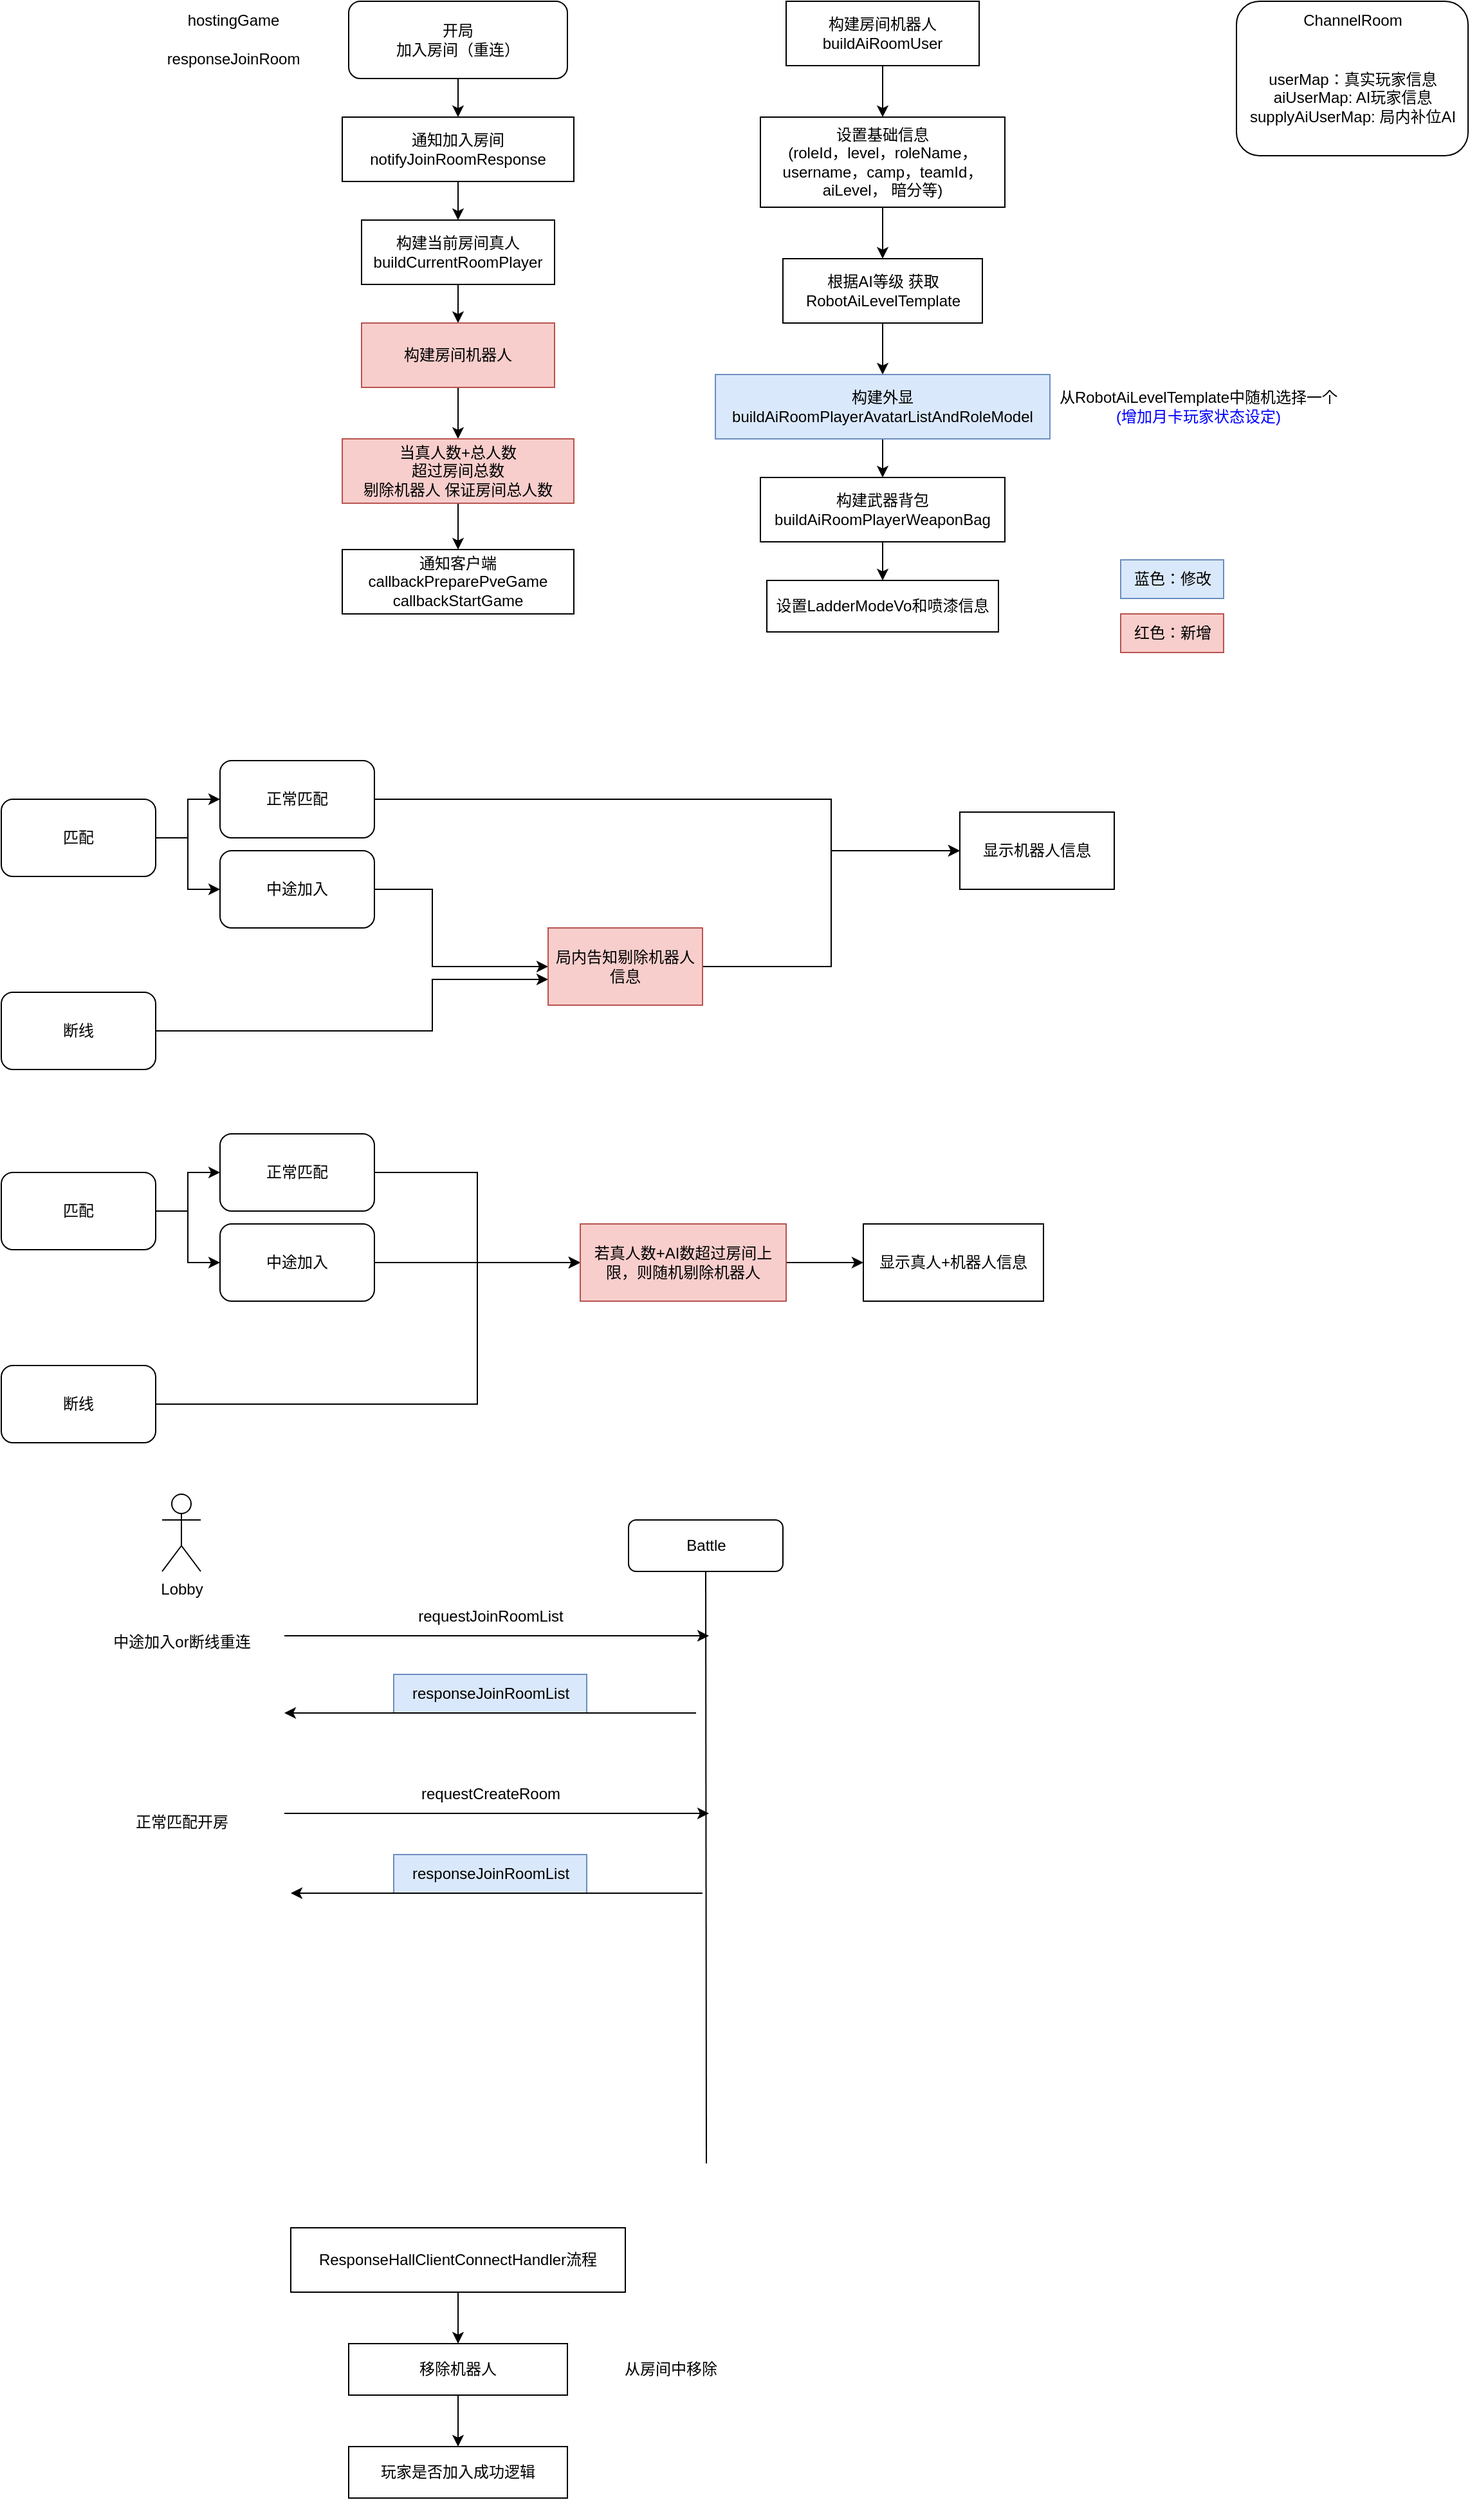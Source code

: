 <mxfile version="21.6.8" type="github">
  <diagram name="第 1 页" id="GIDFDQQ-i0uCsXtVJIqb">
    <mxGraphModel dx="1434" dy="758" grid="1" gridSize="10" guides="1" tooltips="1" connect="1" arrows="1" fold="1" page="1" pageScale="1" pageWidth="4681" pageHeight="3300" math="0" shadow="0">
      <root>
        <mxCell id="0" />
        <mxCell id="1" parent="0" />
        <mxCell id="laQibWiwvQj4CBXzZVvx-28" style="edgeStyle=orthogonalEdgeStyle;rounded=0;orthogonalLoop=1;jettySize=auto;html=1;exitX=0.5;exitY=1;exitDx=0;exitDy=0;entryX=0.5;entryY=0;entryDx=0;entryDy=0;" parent="1" source="laQibWiwvQj4CBXzZVvx-1" target="laQibWiwvQj4CBXzZVvx-6" edge="1">
          <mxGeometry relative="1" as="geometry" />
        </mxCell>
        <mxCell id="laQibWiwvQj4CBXzZVvx-1" value="开局&lt;br&gt;加入房间（重连）" style="rounded=1;whiteSpace=wrap;html=1;" parent="1" vertex="1">
          <mxGeometry x="360" y="430" width="170" height="60" as="geometry" />
        </mxCell>
        <mxCell id="laQibWiwvQj4CBXzZVvx-3" value="hostingGame" style="text;html=1;align=center;verticalAlign=middle;resizable=0;points=[];autosize=1;strokeColor=none;fillColor=none;" parent="1" vertex="1">
          <mxGeometry x="225" y="430" width="90" height="30" as="geometry" />
        </mxCell>
        <mxCell id="laQibWiwvQj4CBXzZVvx-4" value="responseJoinRoom" style="text;html=1;align=center;verticalAlign=middle;resizable=0;points=[];autosize=1;strokeColor=none;fillColor=none;" parent="1" vertex="1">
          <mxGeometry x="205" y="460" width="130" height="30" as="geometry" />
        </mxCell>
        <mxCell id="laQibWiwvQj4CBXzZVvx-29" style="edgeStyle=orthogonalEdgeStyle;rounded=0;orthogonalLoop=1;jettySize=auto;html=1;exitX=0.5;exitY=1;exitDx=0;exitDy=0;" parent="1" source="laQibWiwvQj4CBXzZVvx-6" target="laQibWiwvQj4CBXzZVvx-7" edge="1">
          <mxGeometry relative="1" as="geometry" />
        </mxCell>
        <mxCell id="laQibWiwvQj4CBXzZVvx-6" value="通知加入房间&lt;br&gt;notifyJoinRoomResponse" style="whiteSpace=wrap;html=1;" parent="1" vertex="1">
          <mxGeometry x="355" y="520" width="180" height="50" as="geometry" />
        </mxCell>
        <mxCell id="laQibWiwvQj4CBXzZVvx-30" style="edgeStyle=orthogonalEdgeStyle;rounded=0;orthogonalLoop=1;jettySize=auto;html=1;exitX=0.5;exitY=1;exitDx=0;exitDy=0;" parent="1" source="laQibWiwvQj4CBXzZVvx-7" target="laQibWiwvQj4CBXzZVvx-8" edge="1">
          <mxGeometry relative="1" as="geometry" />
        </mxCell>
        <mxCell id="laQibWiwvQj4CBXzZVvx-7" value="构建当前房间真人&lt;br&gt;buildCurrentRoomPlayer" style="whiteSpace=wrap;html=1;" parent="1" vertex="1">
          <mxGeometry x="370" y="600" width="150" height="50" as="geometry" />
        </mxCell>
        <mxCell id="dbwQvPrRD2itUM1JHdu3-2" style="edgeStyle=orthogonalEdgeStyle;rounded=0;orthogonalLoop=1;jettySize=auto;html=1;exitX=0.5;exitY=1;exitDx=0;exitDy=0;entryX=0.5;entryY=0;entryDx=0;entryDy=0;" edge="1" parent="1" source="laQibWiwvQj4CBXzZVvx-8" target="dbwQvPrRD2itUM1JHdu3-1">
          <mxGeometry relative="1" as="geometry" />
        </mxCell>
        <mxCell id="laQibWiwvQj4CBXzZVvx-8" value="构建房间机器人" style="whiteSpace=wrap;html=1;fillColor=#f8cecc;strokeColor=#b85450;" parent="1" vertex="1">
          <mxGeometry x="370" y="680" width="150" height="50" as="geometry" />
        </mxCell>
        <mxCell id="laQibWiwvQj4CBXzZVvx-9" value="通知客户端&lt;br&gt;callbackPreparePveGame&lt;br&gt;callbackStartGame" style="whiteSpace=wrap;html=1;" parent="1" vertex="1">
          <mxGeometry x="355" y="856" width="180" height="50" as="geometry" />
        </mxCell>
        <mxCell id="laQibWiwvQj4CBXzZVvx-32" style="edgeStyle=orthogonalEdgeStyle;rounded=0;orthogonalLoop=1;jettySize=auto;html=1;exitX=0.5;exitY=1;exitDx=0;exitDy=0;" parent="1" source="laQibWiwvQj4CBXzZVvx-10" target="laQibWiwvQj4CBXzZVvx-22" edge="1">
          <mxGeometry relative="1" as="geometry" />
        </mxCell>
        <mxCell id="laQibWiwvQj4CBXzZVvx-10" value="构建房间机器人&lt;br&gt;buildAiRoomUser" style="whiteSpace=wrap;html=1;" parent="1" vertex="1">
          <mxGeometry x="700" y="430" width="150" height="50" as="geometry" />
        </mxCell>
        <mxCell id="laQibWiwvQj4CBXzZVvx-34" style="edgeStyle=orthogonalEdgeStyle;rounded=0;orthogonalLoop=1;jettySize=auto;html=1;exitX=0.5;exitY=1;exitDx=0;exitDy=0;" parent="1" source="laQibWiwvQj4CBXzZVvx-12" target="laQibWiwvQj4CBXzZVvx-18" edge="1">
          <mxGeometry relative="1" as="geometry" />
        </mxCell>
        <mxCell id="laQibWiwvQj4CBXzZVvx-12" value="根据AI等级 获取RobotAiLevelTemplate" style="rounded=0;whiteSpace=wrap;html=1;" parent="1" vertex="1">
          <mxGeometry x="697.5" y="630" width="155" height="50" as="geometry" />
        </mxCell>
        <mxCell id="laQibWiwvQj4CBXzZVvx-35" style="edgeStyle=orthogonalEdgeStyle;rounded=0;orthogonalLoop=1;jettySize=auto;html=1;exitX=0.5;exitY=1;exitDx=0;exitDy=0;" parent="1" source="laQibWiwvQj4CBXzZVvx-18" target="laQibWiwvQj4CBXzZVvx-19" edge="1">
          <mxGeometry relative="1" as="geometry" />
        </mxCell>
        <mxCell id="laQibWiwvQj4CBXzZVvx-18" value="构建外显&lt;br&gt;buildAiRoomPlayerAvatarListAndRoleModel" style="whiteSpace=wrap;html=1;fillColor=#dae8fc;strokeColor=#6c8ebf;" parent="1" vertex="1">
          <mxGeometry x="645" y="720" width="260" height="50" as="geometry" />
        </mxCell>
        <mxCell id="laQibWiwvQj4CBXzZVvx-36" value="" style="edgeStyle=orthogonalEdgeStyle;rounded=0;orthogonalLoop=1;jettySize=auto;html=1;" parent="1" source="laQibWiwvQj4CBXzZVvx-19" target="laQibWiwvQj4CBXzZVvx-24" edge="1">
          <mxGeometry relative="1" as="geometry" />
        </mxCell>
        <mxCell id="laQibWiwvQj4CBXzZVvx-19" value="构建武器背包&lt;br&gt;buildAiRoomPlayerWeaponBag" style="whiteSpace=wrap;html=1;" parent="1" vertex="1">
          <mxGeometry x="680" y="800" width="190" height="50" as="geometry" />
        </mxCell>
        <mxCell id="laQibWiwvQj4CBXzZVvx-33" style="edgeStyle=orthogonalEdgeStyle;rounded=0;orthogonalLoop=1;jettySize=auto;html=1;exitX=0.5;exitY=1;exitDx=0;exitDy=0;" parent="1" source="laQibWiwvQj4CBXzZVvx-22" target="laQibWiwvQj4CBXzZVvx-12" edge="1">
          <mxGeometry relative="1" as="geometry" />
        </mxCell>
        <mxCell id="laQibWiwvQj4CBXzZVvx-22" value="设置基础信息&lt;br&gt;(roleId，level，roleName，username，camp，teamId， aiLevel， 暗分等)" style="whiteSpace=wrap;html=1;" parent="1" vertex="1">
          <mxGeometry x="680" y="520" width="190" height="70" as="geometry" />
        </mxCell>
        <mxCell id="laQibWiwvQj4CBXzZVvx-23" value="" style="group" parent="1" vertex="1" connectable="0">
          <mxGeometry x="1050" y="430" width="180" height="120" as="geometry" />
        </mxCell>
        <mxCell id="laQibWiwvQj4CBXzZVvx-13" value="" style="rounded=1;whiteSpace=wrap;html=1;" parent="laQibWiwvQj4CBXzZVvx-23" vertex="1">
          <mxGeometry width="180" height="120" as="geometry" />
        </mxCell>
        <mxCell id="laQibWiwvQj4CBXzZVvx-14" value="ChannelRoom" style="text;html=1;align=center;verticalAlign=middle;resizable=0;points=[];autosize=1;strokeColor=none;fillColor=none;" parent="laQibWiwvQj4CBXzZVvx-23" vertex="1">
          <mxGeometry x="40" width="100" height="30" as="geometry" />
        </mxCell>
        <mxCell id="laQibWiwvQj4CBXzZVvx-17" value="userMap：真实玩家信息&lt;br&gt;aiUserMap: AI玩家信息&lt;br&gt;supplyAiUserMap: 局内补位AI" style="text;html=1;align=center;verticalAlign=middle;resizable=0;points=[];autosize=1;strokeColor=none;fillColor=none;" parent="laQibWiwvQj4CBXzZVvx-23" vertex="1">
          <mxGeometry y="45" width="180" height="60" as="geometry" />
        </mxCell>
        <mxCell id="laQibWiwvQj4CBXzZVvx-24" value="设置LadderModeVo和喷漆信息" style="whiteSpace=wrap;html=1;" parent="1" vertex="1">
          <mxGeometry x="685" y="880" width="180" height="40" as="geometry" />
        </mxCell>
        <mxCell id="laQibWiwvQj4CBXzZVvx-25" value="从RobotAiLevelTemplate中随机选择一个&lt;br&gt;&lt;font color=&quot;#0000ff&quot;&gt;(增加月卡玩家状态设定)&lt;/font&gt;" style="text;html=1;align=center;verticalAlign=middle;resizable=0;points=[];autosize=1;strokeColor=none;fillColor=none;" parent="1" vertex="1">
          <mxGeometry x="900" y="725" width="240" height="40" as="geometry" />
        </mxCell>
        <mxCell id="laQibWiwvQj4CBXzZVvx-26" value="蓝色：修改" style="text;html=1;align=center;verticalAlign=middle;resizable=0;points=[];autosize=1;strokeColor=#6c8ebf;fillColor=#dae8fc;" parent="1" vertex="1">
          <mxGeometry x="960" y="864" width="80" height="30" as="geometry" />
        </mxCell>
        <mxCell id="laQibWiwvQj4CBXzZVvx-27" value="红色：新增" style="text;html=1;align=center;verticalAlign=middle;resizable=0;points=[];autosize=1;strokeColor=#b85450;fillColor=#f8cecc;" parent="1" vertex="1">
          <mxGeometry x="960" y="906" width="80" height="30" as="geometry" />
        </mxCell>
        <mxCell id="laQibWiwvQj4CBXzZVvx-41" style="edgeStyle=orthogonalEdgeStyle;rounded=0;orthogonalLoop=1;jettySize=auto;html=1;exitX=1;exitY=0.5;exitDx=0;exitDy=0;" parent="1" source="laQibWiwvQj4CBXzZVvx-37" target="laQibWiwvQj4CBXzZVvx-38" edge="1">
          <mxGeometry relative="1" as="geometry" />
        </mxCell>
        <mxCell id="laQibWiwvQj4CBXzZVvx-42" style="edgeStyle=orthogonalEdgeStyle;rounded=0;orthogonalLoop=1;jettySize=auto;html=1;exitX=1;exitY=0.5;exitDx=0;exitDy=0;" parent="1" source="laQibWiwvQj4CBXzZVvx-37" target="laQibWiwvQj4CBXzZVvx-39" edge="1">
          <mxGeometry relative="1" as="geometry" />
        </mxCell>
        <mxCell id="laQibWiwvQj4CBXzZVvx-37" value="匹配" style="rounded=1;whiteSpace=wrap;html=1;" parent="1" vertex="1">
          <mxGeometry x="90" y="1050" width="120" height="60" as="geometry" />
        </mxCell>
        <mxCell id="laQibWiwvQj4CBXzZVvx-48" style="edgeStyle=orthogonalEdgeStyle;rounded=0;orthogonalLoop=1;jettySize=auto;html=1;exitX=1;exitY=0.5;exitDx=0;exitDy=0;entryX=0;entryY=0.5;entryDx=0;entryDy=0;" parent="1" source="laQibWiwvQj4CBXzZVvx-38" target="laQibWiwvQj4CBXzZVvx-43" edge="1">
          <mxGeometry relative="1" as="geometry">
            <Array as="points">
              <mxPoint x="735" y="1050" />
              <mxPoint x="735" y="1090" />
            </Array>
          </mxGeometry>
        </mxCell>
        <mxCell id="laQibWiwvQj4CBXzZVvx-38" value="正常匹配" style="rounded=1;whiteSpace=wrap;html=1;" parent="1" vertex="1">
          <mxGeometry x="260" y="1020" width="120" height="60" as="geometry" />
        </mxCell>
        <mxCell id="laQibWiwvQj4CBXzZVvx-47" style="edgeStyle=orthogonalEdgeStyle;rounded=0;orthogonalLoop=1;jettySize=auto;html=1;exitX=1;exitY=0.5;exitDx=0;exitDy=0;entryX=0;entryY=0.5;entryDx=0;entryDy=0;" parent="1" source="laQibWiwvQj4CBXzZVvx-39" target="laQibWiwvQj4CBXzZVvx-45" edge="1">
          <mxGeometry relative="1" as="geometry">
            <Array as="points">
              <mxPoint x="425" y="1120" />
              <mxPoint x="425" y="1180" />
            </Array>
          </mxGeometry>
        </mxCell>
        <mxCell id="laQibWiwvQj4CBXzZVvx-39" value="中途加入" style="rounded=1;whiteSpace=wrap;html=1;" parent="1" vertex="1">
          <mxGeometry x="260" y="1090" width="120" height="60" as="geometry" />
        </mxCell>
        <mxCell id="laQibWiwvQj4CBXzZVvx-46" style="edgeStyle=orthogonalEdgeStyle;rounded=0;orthogonalLoop=1;jettySize=auto;html=1;exitX=1;exitY=0.5;exitDx=0;exitDy=0;entryX=0;entryY=0.5;entryDx=0;entryDy=0;" parent="1" edge="1">
          <mxGeometry relative="1" as="geometry">
            <mxPoint x="210" y="1220" as="sourcePoint" />
            <mxPoint x="515" y="1190" as="targetPoint" />
            <Array as="points">
              <mxPoint x="210" y="1230" />
              <mxPoint x="425" y="1230" />
              <mxPoint x="425" y="1190" />
            </Array>
          </mxGeometry>
        </mxCell>
        <mxCell id="laQibWiwvQj4CBXzZVvx-40" value="断线" style="rounded=1;whiteSpace=wrap;html=1;" parent="1" vertex="1">
          <mxGeometry x="90" y="1200" width="120" height="60" as="geometry" />
        </mxCell>
        <mxCell id="laQibWiwvQj4CBXzZVvx-43" value="显示机器人信息" style="whiteSpace=wrap;html=1;" parent="1" vertex="1">
          <mxGeometry x="835" y="1060" width="120" height="60" as="geometry" />
        </mxCell>
        <mxCell id="laQibWiwvQj4CBXzZVvx-49" style="edgeStyle=orthogonalEdgeStyle;rounded=0;orthogonalLoop=1;jettySize=auto;html=1;exitX=1;exitY=0.5;exitDx=0;exitDy=0;entryX=0;entryY=0.5;entryDx=0;entryDy=0;" parent="1" source="laQibWiwvQj4CBXzZVvx-45" target="laQibWiwvQj4CBXzZVvx-43" edge="1">
          <mxGeometry relative="1" as="geometry" />
        </mxCell>
        <mxCell id="laQibWiwvQj4CBXzZVvx-45" value="局内告知剔除机器人&lt;br&gt;信息" style="whiteSpace=wrap;html=1;fillColor=#f8cecc;strokeColor=#b85450;" parent="1" vertex="1">
          <mxGeometry x="515" y="1150" width="120" height="60" as="geometry" />
        </mxCell>
        <mxCell id="laQibWiwvQj4CBXzZVvx-51" value="Lobby" style="shape=umlActor;verticalLabelPosition=bottom;verticalAlign=top;html=1;outlineConnect=0;" parent="1" vertex="1">
          <mxGeometry x="215" y="1590" width="30" height="60" as="geometry" />
        </mxCell>
        <mxCell id="laQibWiwvQj4CBXzZVvx-52" value="Battle" style="rounded=1;whiteSpace=wrap;html=1;" parent="1" vertex="1">
          <mxGeometry x="577.5" y="1610" width="120" height="40" as="geometry" />
        </mxCell>
        <mxCell id="laQibWiwvQj4CBXzZVvx-53" value="requestJoinRoomList" style="text;html=1;align=center;verticalAlign=middle;resizable=0;points=[];autosize=1;strokeColor=none;fillColor=none;" parent="1" vertex="1">
          <mxGeometry x="400" y="1670" width="140" height="30" as="geometry" />
        </mxCell>
        <mxCell id="laQibWiwvQj4CBXzZVvx-55" value="responseJoinRoomList" style="text;html=1;align=center;verticalAlign=middle;resizable=0;points=[];autosize=1;strokeColor=#6c8ebf;fillColor=#dae8fc;" parent="1" vertex="1">
          <mxGeometry x="395" y="1730" width="150" height="30" as="geometry" />
        </mxCell>
        <mxCell id="laQibWiwvQj4CBXzZVvx-56" value="requestCreateRoom" style="text;html=1;align=center;verticalAlign=middle;resizable=0;points=[];autosize=1;strokeColor=none;fillColor=none;" parent="1" vertex="1">
          <mxGeometry x="405" y="1808" width="130" height="30" as="geometry" />
        </mxCell>
        <mxCell id="laQibWiwvQj4CBXzZVvx-57" value="responseJoinRoomList" style="text;html=1;align=center;verticalAlign=middle;resizable=0;points=[];autosize=1;strokeColor=#6c8ebf;fillColor=#dae8fc;" parent="1" vertex="1">
          <mxGeometry x="395" y="1870" width="150" height="30" as="geometry" />
        </mxCell>
        <mxCell id="laQibWiwvQj4CBXzZVvx-58" value="" style="endArrow=none;html=1;rounded=0;entryX=0.5;entryY=1;entryDx=0;entryDy=0;" parent="1" target="laQibWiwvQj4CBXzZVvx-52" edge="1">
          <mxGeometry width="50" height="50" relative="1" as="geometry">
            <mxPoint x="638" y="2110" as="sourcePoint" />
            <mxPoint x="730" y="1760" as="targetPoint" />
          </mxGeometry>
        </mxCell>
        <mxCell id="laQibWiwvQj4CBXzZVvx-59" value="" style="endArrow=classic;html=1;rounded=0;" parent="1" edge="1">
          <mxGeometry width="50" height="50" relative="1" as="geometry">
            <mxPoint x="310" y="1700" as="sourcePoint" />
            <mxPoint x="640" y="1700" as="targetPoint" />
          </mxGeometry>
        </mxCell>
        <mxCell id="laQibWiwvQj4CBXzZVvx-60" value="" style="endArrow=classic;html=1;rounded=0;" parent="1" edge="1">
          <mxGeometry width="50" height="50" relative="1" as="geometry">
            <mxPoint x="630" y="1760" as="sourcePoint" />
            <mxPoint x="310" y="1760" as="targetPoint" />
          </mxGeometry>
        </mxCell>
        <mxCell id="laQibWiwvQj4CBXzZVvx-61" value="" style="endArrow=classic;html=1;rounded=0;" parent="1" edge="1">
          <mxGeometry width="50" height="50" relative="1" as="geometry">
            <mxPoint x="310" y="1838" as="sourcePoint" />
            <mxPoint x="640" y="1838" as="targetPoint" />
          </mxGeometry>
        </mxCell>
        <mxCell id="laQibWiwvQj4CBXzZVvx-62" value="" style="endArrow=classic;html=1;rounded=0;" parent="1" edge="1">
          <mxGeometry width="50" height="50" relative="1" as="geometry">
            <mxPoint x="635" y="1900" as="sourcePoint" />
            <mxPoint x="315" y="1900" as="targetPoint" />
          </mxGeometry>
        </mxCell>
        <mxCell id="laQibWiwvQj4CBXzZVvx-63" value="中途加入or断线重连" style="text;html=1;align=center;verticalAlign=middle;resizable=0;points=[];autosize=1;strokeColor=none;fillColor=none;" parent="1" vertex="1">
          <mxGeometry x="165" y="1690" width="130" height="30" as="geometry" />
        </mxCell>
        <mxCell id="laQibWiwvQj4CBXzZVvx-64" value="正常匹配开房" style="text;html=1;align=center;verticalAlign=middle;resizable=0;points=[];autosize=1;strokeColor=none;fillColor=none;" parent="1" vertex="1">
          <mxGeometry x="180" y="1830" width="100" height="30" as="geometry" />
        </mxCell>
        <mxCell id="laQibWiwvQj4CBXzZVvx-70" style="edgeStyle=orthogonalEdgeStyle;rounded=0;orthogonalLoop=1;jettySize=auto;html=1;exitX=0.5;exitY=1;exitDx=0;exitDy=0;entryX=0.5;entryY=0;entryDx=0;entryDy=0;" parent="1" source="laQibWiwvQj4CBXzZVvx-65" target="laQibWiwvQj4CBXzZVvx-66" edge="1">
          <mxGeometry relative="1" as="geometry" />
        </mxCell>
        <mxCell id="laQibWiwvQj4CBXzZVvx-65" value="ResponseHallClientConnectHandler流程" style="whiteSpace=wrap;html=1;" parent="1" vertex="1">
          <mxGeometry x="315" y="2160" width="260" height="50" as="geometry" />
        </mxCell>
        <mxCell id="laQibWiwvQj4CBXzZVvx-71" style="edgeStyle=orthogonalEdgeStyle;rounded=0;orthogonalLoop=1;jettySize=auto;html=1;exitX=0.5;exitY=1;exitDx=0;exitDy=0;entryX=0.5;entryY=0;entryDx=0;entryDy=0;" parent="1" source="laQibWiwvQj4CBXzZVvx-66" target="laQibWiwvQj4CBXzZVvx-67" edge="1">
          <mxGeometry relative="1" as="geometry" />
        </mxCell>
        <mxCell id="laQibWiwvQj4CBXzZVvx-66" value="移除机器人" style="whiteSpace=wrap;html=1;" parent="1" vertex="1">
          <mxGeometry x="360" y="2250" width="170" height="40" as="geometry" />
        </mxCell>
        <mxCell id="laQibWiwvQj4CBXzZVvx-67" value="玩家是否加入成功逻辑" style="whiteSpace=wrap;html=1;" parent="1" vertex="1">
          <mxGeometry x="360" y="2330" width="170" height="40" as="geometry" />
        </mxCell>
        <mxCell id="laQibWiwvQj4CBXzZVvx-69" value="从房间中移除" style="text;html=1;align=center;verticalAlign=middle;resizable=0;points=[];autosize=1;strokeColor=none;fillColor=none;" parent="1" vertex="1">
          <mxGeometry x="560" y="2255" width="100" height="30" as="geometry" />
        </mxCell>
        <mxCell id="dbwQvPrRD2itUM1JHdu3-3" style="edgeStyle=orthogonalEdgeStyle;rounded=0;orthogonalLoop=1;jettySize=auto;html=1;exitX=0.5;exitY=1;exitDx=0;exitDy=0;" edge="1" parent="1" source="dbwQvPrRD2itUM1JHdu3-1" target="laQibWiwvQj4CBXzZVvx-9">
          <mxGeometry relative="1" as="geometry" />
        </mxCell>
        <mxCell id="dbwQvPrRD2itUM1JHdu3-1" value="当真人数+总人数&lt;br&gt;超过房间总数&lt;br&gt;剔除机器人 保证房间总人数" style="whiteSpace=wrap;html=1;fillColor=#f8cecc;strokeColor=#b85450;" vertex="1" parent="1">
          <mxGeometry x="355" y="770" width="180" height="50" as="geometry" />
        </mxCell>
        <mxCell id="dbwQvPrRD2itUM1JHdu3-4" style="edgeStyle=orthogonalEdgeStyle;rounded=0;orthogonalLoop=1;jettySize=auto;html=1;exitX=1;exitY=0.5;exitDx=0;exitDy=0;" edge="1" parent="1" source="dbwQvPrRD2itUM1JHdu3-6" target="dbwQvPrRD2itUM1JHdu3-8">
          <mxGeometry relative="1" as="geometry" />
        </mxCell>
        <mxCell id="dbwQvPrRD2itUM1JHdu3-5" style="edgeStyle=orthogonalEdgeStyle;rounded=0;orthogonalLoop=1;jettySize=auto;html=1;exitX=1;exitY=0.5;exitDx=0;exitDy=0;" edge="1" parent="1" source="dbwQvPrRD2itUM1JHdu3-6" target="dbwQvPrRD2itUM1JHdu3-10">
          <mxGeometry relative="1" as="geometry" />
        </mxCell>
        <mxCell id="dbwQvPrRD2itUM1JHdu3-6" value="匹配" style="rounded=1;whiteSpace=wrap;html=1;" vertex="1" parent="1">
          <mxGeometry x="90" y="1340" width="120" height="60" as="geometry" />
        </mxCell>
        <mxCell id="dbwQvPrRD2itUM1JHdu3-16" style="edgeStyle=orthogonalEdgeStyle;rounded=0;orthogonalLoop=1;jettySize=auto;html=1;exitX=1;exitY=0.5;exitDx=0;exitDy=0;entryX=0;entryY=0.5;entryDx=0;entryDy=0;" edge="1" parent="1" source="dbwQvPrRD2itUM1JHdu3-8" target="dbwQvPrRD2itUM1JHdu3-15">
          <mxGeometry relative="1" as="geometry">
            <mxPoint x="480" y="1380" as="targetPoint" />
          </mxGeometry>
        </mxCell>
        <mxCell id="dbwQvPrRD2itUM1JHdu3-8" value="正常匹配" style="rounded=1;whiteSpace=wrap;html=1;" vertex="1" parent="1">
          <mxGeometry x="260" y="1310" width="120" height="60" as="geometry" />
        </mxCell>
        <mxCell id="dbwQvPrRD2itUM1JHdu3-9" style="edgeStyle=orthogonalEdgeStyle;rounded=0;orthogonalLoop=1;jettySize=auto;html=1;exitX=1;exitY=0.5;exitDx=0;exitDy=0;entryX=0;entryY=0.5;entryDx=0;entryDy=0;" edge="1" parent="1" source="dbwQvPrRD2itUM1JHdu3-10" target="dbwQvPrRD2itUM1JHdu3-15">
          <mxGeometry relative="1" as="geometry">
            <Array as="points">
              <mxPoint x="460" y="1410" />
              <mxPoint x="460" y="1410" />
            </Array>
          </mxGeometry>
        </mxCell>
        <mxCell id="dbwQvPrRD2itUM1JHdu3-10" value="中途加入" style="rounded=1;whiteSpace=wrap;html=1;" vertex="1" parent="1">
          <mxGeometry x="260" y="1380" width="120" height="60" as="geometry" />
        </mxCell>
        <mxCell id="dbwQvPrRD2itUM1JHdu3-11" style="edgeStyle=orthogonalEdgeStyle;rounded=0;orthogonalLoop=1;jettySize=auto;html=1;exitX=1;exitY=0.5;exitDx=0;exitDy=0;entryX=0;entryY=0.5;entryDx=0;entryDy=0;" edge="1" parent="1" target="dbwQvPrRD2itUM1JHdu3-15">
          <mxGeometry relative="1" as="geometry">
            <mxPoint x="210" y="1510" as="sourcePoint" />
            <mxPoint x="530" y="1470" as="targetPoint" />
            <Array as="points">
              <mxPoint x="210" y="1520" />
              <mxPoint x="460" y="1520" />
              <mxPoint x="460" y="1410" />
            </Array>
          </mxGeometry>
        </mxCell>
        <mxCell id="dbwQvPrRD2itUM1JHdu3-12" value="断线" style="rounded=1;whiteSpace=wrap;html=1;" vertex="1" parent="1">
          <mxGeometry x="90" y="1490" width="120" height="60" as="geometry" />
        </mxCell>
        <mxCell id="dbwQvPrRD2itUM1JHdu3-13" value="显示真人+机器人信息" style="whiteSpace=wrap;html=1;" vertex="1" parent="1">
          <mxGeometry x="760" y="1380" width="140" height="60" as="geometry" />
        </mxCell>
        <mxCell id="dbwQvPrRD2itUM1JHdu3-17" style="edgeStyle=orthogonalEdgeStyle;rounded=0;orthogonalLoop=1;jettySize=auto;html=1;exitX=1;exitY=0.5;exitDx=0;exitDy=0;" edge="1" parent="1" source="dbwQvPrRD2itUM1JHdu3-15" target="dbwQvPrRD2itUM1JHdu3-13">
          <mxGeometry relative="1" as="geometry" />
        </mxCell>
        <mxCell id="dbwQvPrRD2itUM1JHdu3-15" value="若真人数+AI数超过房间上限，则随机剔除机器人" style="whiteSpace=wrap;html=1;fillColor=#f8cecc;strokeColor=#b85450;" vertex="1" parent="1">
          <mxGeometry x="540" y="1380" width="160" height="60" as="geometry" />
        </mxCell>
      </root>
    </mxGraphModel>
  </diagram>
</mxfile>
